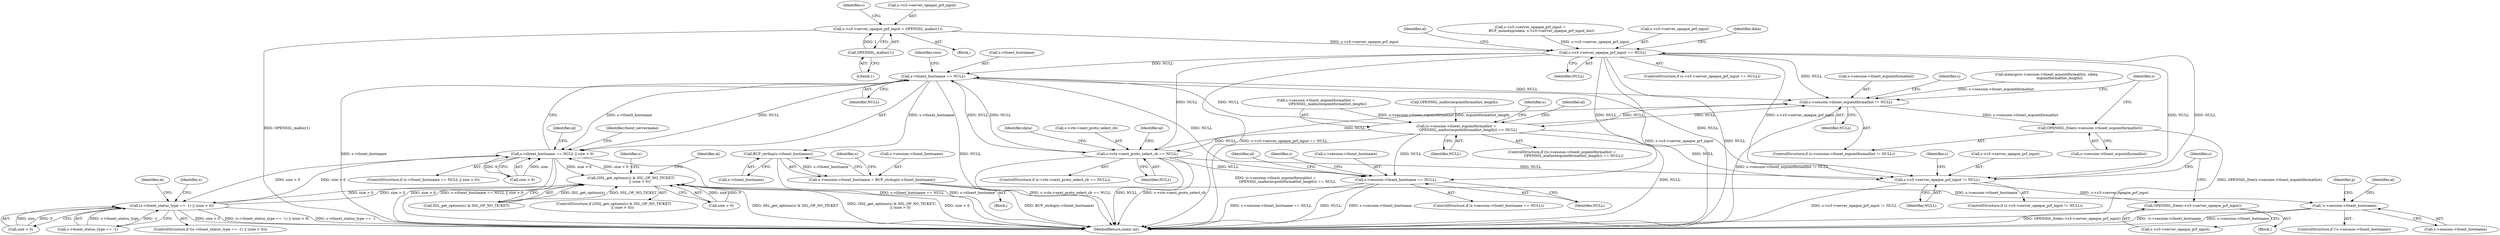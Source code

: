 digraph "0_openssl_a004e72b95835136d3f1ea90517f706c24c03da7_4@pointer" {
"1000502" [label="(Call,s->s3->server_opaque_prf_input = OPENSSL_malloc(1))"];
"1000508" [label="(Call,OPENSSL_malloc(1))"];
"1000526" [label="(Call,s->s3->server_opaque_prf_input == NULL)"];
"1000247" [label="(Call,s->tlsext_hostname == NULL)"];
"1000246" [label="(Call,s->tlsext_hostname == NULL || size > 0)"];
"1000413" [label="(Call,(SSL_get_options(s) & SSL_OP_NO_TICKET)\n                || (size > 0))"];
"1000547" [label="(Call,(s->tlsext_status_type == -1) || (size > 0))"];
"1000308" [label="(Call,s->session->tlsext_ecpointformatlist != NULL)"];
"1000315" [label="(Call,OPENSSL_free(s->session->tlsext_ecpointformatlist))"];
"1000322" [label="(Call,(s->session->tlsext_ecpointformatlist =\n                     OPENSSL_malloc(ecpointformatlist_length)) == NULL)"];
"1000479" [label="(Call,s->s3->server_opaque_prf_input != NULL)"];
"1000487" [label="(Call,OPENSSL_free(s->s3->server_opaque_prf_input))"];
"1000588" [label="(Call,s->ctx->next_proto_select_cb == NULL)"];
"1000921" [label="(Call,s->session->tlsext_hostname == NULL)"];
"1000935" [label="(Call,BUF_strdup(s->tlsext_hostname))"];
"1000929" [label="(Call,s->session->tlsext_hostname = BUF_strdup(s->tlsext_hostname))"];
"1000940" [label="(Call,!s->session->tlsext_hostname)"];
"1000940" [label="(Call,!s->session->tlsext_hostname)"];
"1000594" [label="(Identifier,NULL)"];
"1000554" [label="(Call,size > 0)"];
"1000318" [label="(Identifier,s)"];
"1000316" [label="(Call,s->session->tlsext_ecpointformatlist)"];
"1000252" [label="(Call,size > 0)"];
"1000490" [label="(Identifier,s)"];
"1000308" [label="(Call,s->session->tlsext_ecpointformatlist != NULL)"];
"1000307" [label="(ControlStructure,if (s->session->tlsext_ecpointformatlist != NULL))"];
"1000605" [label="(Identifier,data)"];
"1000258" [label="(Identifier,al)"];
"1000478" [label="(ControlStructure,if (s->s3->server_opaque_prf_input != NULL))"];
"1000928" [label="(Block,)"];
"1000253" [label="(Identifier,size)"];
"1000588" [label="(Call,s->ctx->next_proto_select_cb == NULL)"];
"1000536" [label="(Identifier,al)"];
"1000430" [label="(Identifier,s)"];
"1000589" [label="(Call,s->ctx->next_proto_select_cb)"];
"1000248" [label="(Call,s->tlsext_hostname)"];
"1000930" [label="(Call,s->session->tlsext_hostname)"];
"1000323" [label="(Call,s->session->tlsext_ecpointformatlist =\n                     OPENSSL_malloc(ecpointformatlist_length))"];
"1000414" [label="(Call,SSL_get_options(s) & SSL_OP_NO_TICKET)"];
"1000329" [label="(Call,OPENSSL_malloc(ecpointformatlist_length))"];
"1000525" [label="(ControlStructure,if (s->s3->server_opaque_prf_input == NULL))"];
"1000920" [label="(ControlStructure,if (s->session->tlsext_hostname == NULL))"];
"1000509" [label="(Literal,1)"];
"1000412" [label="(ControlStructure,if ((SSL_get_options(s) & SSL_OP_NO_TICKET)\n                || (size > 0)))"];
"1000532" [label="(Identifier,NULL)"];
"1000929" [label="(Call,s->session->tlsext_hostname = BUF_strdup(s->tlsext_hostname))"];
"1000479" [label="(Call,s->s3->server_opaque_prf_input != NULL)"];
"1000342" [label="(Identifier,s)"];
"1000932" [label="(Identifier,s)"];
"1000548" [label="(Call,s->tlsext_status_type == -1)"];
"1000512" [label="(Call,s->s3->server_opaque_prf_input =\n                    BUF_memdup(sdata, s->s3->server_opaque_prf_input_len))"];
"1000936" [label="(Call,s->tlsext_hostname)"];
"1000529" [label="(Identifier,s)"];
"1000566" [label="(Identifier,s)"];
"1000480" [label="(Call,s->s3->server_opaque_prf_input)"];
"1000927" [label="(Identifier,NULL)"];
"1000922" [label="(Call,s->session->tlsext_hostname)"];
"1000941" [label="(Call,s->session->tlsext_hostname)"];
"1000424" [label="(Identifier,al)"];
"1000335" [label="(Identifier,al)"];
"1000485" [label="(Identifier,NULL)"];
"1000963" [label="(Identifier,p)"];
"1000245" [label="(ControlStructure,if (s->tlsext_hostname == NULL || size > 0))"];
"1000418" [label="(Call,size > 0)"];
"1000526" [label="(Call,s->s3->server_opaque_prf_input == NULL)"];
"1000331" [label="(Identifier,NULL)"];
"1000497" [label="(Identifier,s)"];
"1000957" [label="(Identifier,al)"];
"1000935" [label="(Call,BUF_strdup(s->tlsext_hostname))"];
"1000560" [label="(Identifier,al)"];
"1000503" [label="(Call,s->s3->server_opaque_prf_input)"];
"1000546" [label="(ControlStructure,if ((s->tlsext_status_type == -1) || (size > 0)))"];
"1000247" [label="(Call,s->tlsext_hostname == NULL)"];
"1000547" [label="(Call,(s->tlsext_status_type == -1) || (size > 0))"];
"1000939" [label="(ControlStructure,if (!s->session->tlsext_hostname))"];
"1000598" [label="(Identifier,al)"];
"1000263" [label="(Identifier,tlsext_servername)"];
"1000949" [label="(Identifier,al)"];
"1000486" [label="(Block,)"];
"1000501" [label="(Block,)"];
"1000326" [label="(Identifier,s)"];
"1000346" [label="(Call,memcpy(s->session->tlsext_ecpointformatlist, sdata,\n                       ecpointformatlist_length))"];
"1000322" [label="(Call,(s->session->tlsext_ecpointformatlist =\n                     OPENSSL_malloc(ecpointformatlist_length)) == NULL)"];
"1000246" [label="(Call,s->tlsext_hostname == NULL || size > 0)"];
"1000527" [label="(Call,s->s3->server_opaque_prf_input)"];
"1000995" [label="(MethodReturn,static int)"];
"1000314" [label="(Identifier,NULL)"];
"1000890" [label="(Identifier,data)"];
"1000315" [label="(Call,OPENSSL_free(s->session->tlsext_ecpointformatlist))"];
"1000321" [label="(ControlStructure,if ((s->session->tlsext_ecpointformatlist =\n                     OPENSSL_malloc(ecpointformatlist_length)) == NULL))"];
"1000921" [label="(Call,s->session->tlsext_hostname == NULL)"];
"1000251" [label="(Identifier,NULL)"];
"1000413" [label="(Call,(SSL_get_options(s) & SSL_OP_NO_TICKET)\n                || (size > 0))"];
"1000502" [label="(Call,s->s3->server_opaque_prf_input = OPENSSL_malloc(1))"];
"1000487" [label="(Call,OPENSSL_free(s->s3->server_opaque_prf_input))"];
"1000943" [label="(Identifier,s)"];
"1000309" [label="(Call,s->session->tlsext_ecpointformatlist)"];
"1000508" [label="(Call,OPENSSL_malloc(1))"];
"1000587" [label="(ControlStructure,if (s->ctx->next_proto_select_cb == NULL))"];
"1000488" [label="(Call,s->s3->server_opaque_prf_input)"];
"1000502" -> "1000501"  [label="AST: "];
"1000502" -> "1000508"  [label="CFG: "];
"1000503" -> "1000502"  [label="AST: "];
"1000508" -> "1000502"  [label="AST: "];
"1000529" -> "1000502"  [label="CFG: "];
"1000502" -> "1000995"  [label="DDG: OPENSSL_malloc(1)"];
"1000508" -> "1000502"  [label="DDG: 1"];
"1000502" -> "1000526"  [label="DDG: s->s3->server_opaque_prf_input"];
"1000508" -> "1000509"  [label="CFG: "];
"1000509" -> "1000508"  [label="AST: "];
"1000526" -> "1000525"  [label="AST: "];
"1000526" -> "1000532"  [label="CFG: "];
"1000527" -> "1000526"  [label="AST: "];
"1000532" -> "1000526"  [label="AST: "];
"1000536" -> "1000526"  [label="CFG: "];
"1000890" -> "1000526"  [label="CFG: "];
"1000526" -> "1000995"  [label="DDG: s->s3->server_opaque_prf_input == NULL"];
"1000526" -> "1000995"  [label="DDG: s->s3->server_opaque_prf_input"];
"1000526" -> "1000995"  [label="DDG: NULL"];
"1000526" -> "1000247"  [label="DDG: NULL"];
"1000526" -> "1000308"  [label="DDG: NULL"];
"1000526" -> "1000479"  [label="DDG: s->s3->server_opaque_prf_input"];
"1000526" -> "1000479"  [label="DDG: NULL"];
"1000512" -> "1000526"  [label="DDG: s->s3->server_opaque_prf_input"];
"1000479" -> "1000526"  [label="DDG: NULL"];
"1000526" -> "1000588"  [label="DDG: NULL"];
"1000526" -> "1000921"  [label="DDG: NULL"];
"1000247" -> "1000246"  [label="AST: "];
"1000247" -> "1000251"  [label="CFG: "];
"1000248" -> "1000247"  [label="AST: "];
"1000251" -> "1000247"  [label="AST: "];
"1000253" -> "1000247"  [label="CFG: "];
"1000246" -> "1000247"  [label="CFG: "];
"1000247" -> "1000995"  [label="DDG: s->tlsext_hostname"];
"1000247" -> "1000995"  [label="DDG: NULL"];
"1000247" -> "1000246"  [label="DDG: s->tlsext_hostname"];
"1000247" -> "1000246"  [label="DDG: NULL"];
"1000322" -> "1000247"  [label="DDG: NULL"];
"1000588" -> "1000247"  [label="DDG: NULL"];
"1000247" -> "1000308"  [label="DDG: NULL"];
"1000247" -> "1000479"  [label="DDG: NULL"];
"1000247" -> "1000588"  [label="DDG: NULL"];
"1000247" -> "1000921"  [label="DDG: NULL"];
"1000247" -> "1000935"  [label="DDG: s->tlsext_hostname"];
"1000246" -> "1000245"  [label="AST: "];
"1000246" -> "1000252"  [label="CFG: "];
"1000252" -> "1000246"  [label="AST: "];
"1000258" -> "1000246"  [label="CFG: "];
"1000263" -> "1000246"  [label="CFG: "];
"1000246" -> "1000995"  [label="DDG: size > 0"];
"1000246" -> "1000995"  [label="DDG: s->tlsext_hostname == NULL || size > 0"];
"1000246" -> "1000995"  [label="DDG: s->tlsext_hostname == NULL"];
"1000252" -> "1000246"  [label="DDG: size"];
"1000252" -> "1000246"  [label="DDG: 0"];
"1000547" -> "1000246"  [label="DDG: size > 0"];
"1000413" -> "1000246"  [label="DDG: size > 0"];
"1000246" -> "1000413"  [label="DDG: size > 0"];
"1000246" -> "1000547"  [label="DDG: size > 0"];
"1000413" -> "1000412"  [label="AST: "];
"1000413" -> "1000414"  [label="CFG: "];
"1000413" -> "1000418"  [label="CFG: "];
"1000414" -> "1000413"  [label="AST: "];
"1000418" -> "1000413"  [label="AST: "];
"1000424" -> "1000413"  [label="CFG: "];
"1000430" -> "1000413"  [label="CFG: "];
"1000413" -> "1000995"  [label="DDG: SSL_get_options(s) & SSL_OP_NO_TICKET"];
"1000413" -> "1000995"  [label="DDG: (SSL_get_options(s) & SSL_OP_NO_TICKET)\n                || (size > 0)"];
"1000413" -> "1000995"  [label="DDG: size > 0"];
"1000414" -> "1000413"  [label="DDG: SSL_get_options(s)"];
"1000414" -> "1000413"  [label="DDG: SSL_OP_NO_TICKET"];
"1000418" -> "1000413"  [label="DDG: size"];
"1000418" -> "1000413"  [label="DDG: 0"];
"1000547" -> "1000413"  [label="DDG: size > 0"];
"1000413" -> "1000547"  [label="DDG: size > 0"];
"1000547" -> "1000546"  [label="AST: "];
"1000547" -> "1000548"  [label="CFG: "];
"1000547" -> "1000554"  [label="CFG: "];
"1000548" -> "1000547"  [label="AST: "];
"1000554" -> "1000547"  [label="AST: "];
"1000560" -> "1000547"  [label="CFG: "];
"1000566" -> "1000547"  [label="CFG: "];
"1000547" -> "1000995"  [label="DDG: s->tlsext_status_type == -1"];
"1000547" -> "1000995"  [label="DDG: size > 0"];
"1000547" -> "1000995"  [label="DDG: (s->tlsext_status_type == -1) || (size > 0)"];
"1000548" -> "1000547"  [label="DDG: s->tlsext_status_type"];
"1000548" -> "1000547"  [label="DDG: -1"];
"1000554" -> "1000547"  [label="DDG: size"];
"1000554" -> "1000547"  [label="DDG: 0"];
"1000308" -> "1000307"  [label="AST: "];
"1000308" -> "1000314"  [label="CFG: "];
"1000309" -> "1000308"  [label="AST: "];
"1000314" -> "1000308"  [label="AST: "];
"1000318" -> "1000308"  [label="CFG: "];
"1000326" -> "1000308"  [label="CFG: "];
"1000308" -> "1000995"  [label="DDG: s->session->tlsext_ecpointformatlist != NULL"];
"1000346" -> "1000308"  [label="DDG: s->session->tlsext_ecpointformatlist"];
"1000322" -> "1000308"  [label="DDG: NULL"];
"1000588" -> "1000308"  [label="DDG: NULL"];
"1000308" -> "1000315"  [label="DDG: s->session->tlsext_ecpointformatlist"];
"1000308" -> "1000322"  [label="DDG: NULL"];
"1000315" -> "1000307"  [label="AST: "];
"1000315" -> "1000316"  [label="CFG: "];
"1000316" -> "1000315"  [label="AST: "];
"1000326" -> "1000315"  [label="CFG: "];
"1000315" -> "1000995"  [label="DDG: OPENSSL_free(s->session->tlsext_ecpointformatlist)"];
"1000322" -> "1000321"  [label="AST: "];
"1000322" -> "1000331"  [label="CFG: "];
"1000323" -> "1000322"  [label="AST: "];
"1000331" -> "1000322"  [label="AST: "];
"1000335" -> "1000322"  [label="CFG: "];
"1000342" -> "1000322"  [label="CFG: "];
"1000322" -> "1000995"  [label="DDG: NULL"];
"1000322" -> "1000995"  [label="DDG: (s->session->tlsext_ecpointformatlist =\n                     OPENSSL_malloc(ecpointformatlist_length)) == NULL"];
"1000323" -> "1000322"  [label="DDG: s->session->tlsext_ecpointformatlist"];
"1000329" -> "1000322"  [label="DDG: ecpointformatlist_length"];
"1000322" -> "1000479"  [label="DDG: NULL"];
"1000322" -> "1000588"  [label="DDG: NULL"];
"1000322" -> "1000921"  [label="DDG: NULL"];
"1000479" -> "1000478"  [label="AST: "];
"1000479" -> "1000485"  [label="CFG: "];
"1000480" -> "1000479"  [label="AST: "];
"1000485" -> "1000479"  [label="AST: "];
"1000490" -> "1000479"  [label="CFG: "];
"1000497" -> "1000479"  [label="CFG: "];
"1000479" -> "1000995"  [label="DDG: s->s3->server_opaque_prf_input != NULL"];
"1000588" -> "1000479"  [label="DDG: NULL"];
"1000479" -> "1000487"  [label="DDG: s->s3->server_opaque_prf_input"];
"1000487" -> "1000486"  [label="AST: "];
"1000487" -> "1000488"  [label="CFG: "];
"1000488" -> "1000487"  [label="AST: "];
"1000497" -> "1000487"  [label="CFG: "];
"1000487" -> "1000995"  [label="DDG: OPENSSL_free(s->s3->server_opaque_prf_input)"];
"1000588" -> "1000587"  [label="AST: "];
"1000588" -> "1000594"  [label="CFG: "];
"1000589" -> "1000588"  [label="AST: "];
"1000594" -> "1000588"  [label="AST: "];
"1000598" -> "1000588"  [label="CFG: "];
"1000605" -> "1000588"  [label="CFG: "];
"1000588" -> "1000995"  [label="DDG: s->ctx->next_proto_select_cb"];
"1000588" -> "1000995"  [label="DDG: s->ctx->next_proto_select_cb == NULL"];
"1000588" -> "1000995"  [label="DDG: NULL"];
"1000588" -> "1000921"  [label="DDG: NULL"];
"1000921" -> "1000920"  [label="AST: "];
"1000921" -> "1000927"  [label="CFG: "];
"1000922" -> "1000921"  [label="AST: "];
"1000927" -> "1000921"  [label="AST: "];
"1000932" -> "1000921"  [label="CFG: "];
"1000957" -> "1000921"  [label="CFG: "];
"1000921" -> "1000995"  [label="DDG: s->session->tlsext_hostname == NULL"];
"1000921" -> "1000995"  [label="DDG: NULL"];
"1000921" -> "1000995"  [label="DDG: s->session->tlsext_hostname"];
"1000935" -> "1000929"  [label="AST: "];
"1000935" -> "1000936"  [label="CFG: "];
"1000936" -> "1000935"  [label="AST: "];
"1000929" -> "1000935"  [label="CFG: "];
"1000935" -> "1000995"  [label="DDG: s->tlsext_hostname"];
"1000935" -> "1000929"  [label="DDG: s->tlsext_hostname"];
"1000929" -> "1000928"  [label="AST: "];
"1000930" -> "1000929"  [label="AST: "];
"1000943" -> "1000929"  [label="CFG: "];
"1000929" -> "1000995"  [label="DDG: BUF_strdup(s->tlsext_hostname)"];
"1000929" -> "1000940"  [label="DDG: s->session->tlsext_hostname"];
"1000940" -> "1000939"  [label="AST: "];
"1000940" -> "1000941"  [label="CFG: "];
"1000941" -> "1000940"  [label="AST: "];
"1000949" -> "1000940"  [label="CFG: "];
"1000963" -> "1000940"  [label="CFG: "];
"1000940" -> "1000995"  [label="DDG: s->session->tlsext_hostname"];
"1000940" -> "1000995"  [label="DDG: !s->session->tlsext_hostname"];
}
